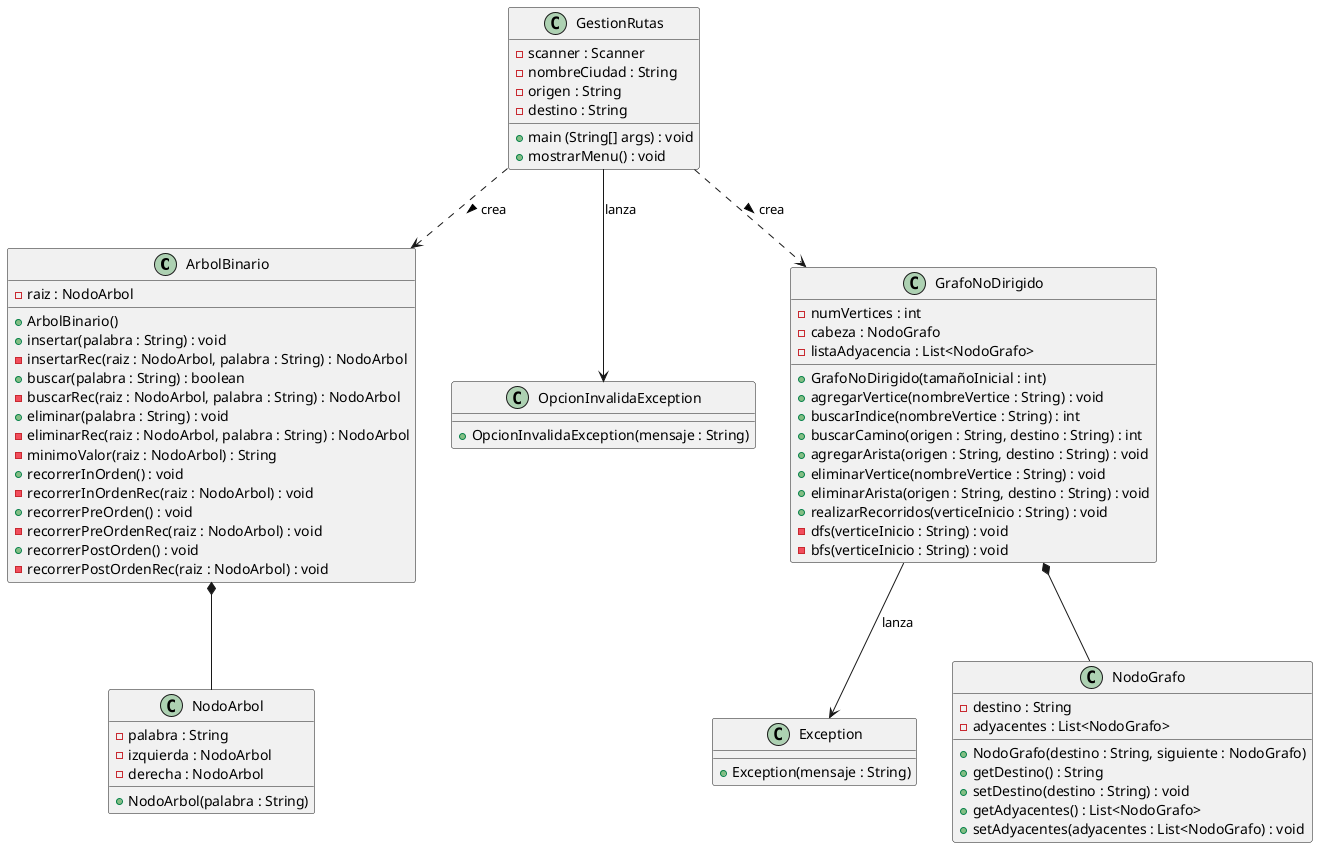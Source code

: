 @startuml GestionRutas
class ArbolBinario{
    - raiz : NodoArbol
    + ArbolBinario()
    + insertar(palabra : String) : void
    - insertarRec(raiz : NodoArbol, palabra : String) : NodoArbol
    + buscar(palabra : String) : boolean
    - buscarRec(raiz : NodoArbol, palabra : String) : NodoArbol
    + eliminar(palabra : String) : void
    - eliminarRec(raiz : NodoArbol, palabra : String) : NodoArbol
    - minimoValor(raiz : NodoArbol) : String
    + recorrerInOrden() : void
    - recorrerInOrdenRec(raiz : NodoArbol) : void
    + recorrerPreOrden() : void
    - recorrerPreOrdenRec(raiz : NodoArbol) : void
    + recorrerPostOrden() : void
    - recorrerPostOrdenRec(raiz : NodoArbol) : void
}

class GestionRutas{
    - scanner : Scanner
    - nombreCiudad : String
    - origen : String
    - destino : String
    + main (String[] args) : void 
    + mostrarMenu() : void 
}

class OpcionInvalidaException {
    + OpcionInvalidaException(mensaje : String)
}

class GrafoNoDirigido{
    - numVertices : int
    - cabeza : NodoGrafo
    - listaAdyacencia : List<NodoGrafo>
    + GrafoNoDirigido(tamañoInicial : int)
    + agregarVertice(nombreVertice : String) : void
    + buscarIndice(nombreVertice : String) : int
    + buscarCamino(origen : String, destino : String) : int
    + agregarArista(origen : String, destino : String) : void
    + eliminarVertice(nombreVertice : String) : void
    + eliminarArista(origen : String, destino : String) : void
    + realizarRecorridos(verticeInicio : String) : void
    - dfs(verticeInicio : String) : void
    - bfs(verticeInicio : String) : void
}

class Exception{
    + Exception(mensaje : String)
}

class NodoArbol{
    - palabra : String
    - izquierda : NodoArbol
    - derecha : NodoArbol
    + NodoArbol(palabra : String)
}

class NodoGrafo{
    - destino : String
    - adyacentes : List<NodoGrafo>
    + NodoGrafo(destino : String, siguiente : NodoGrafo)
    + getDestino() : String
    + setDestino(destino : String) : void
    + getAdyacentes() : List<NodoGrafo>
    + setAdyacentes(adyacentes : List<NodoGrafo) : void
}   

GestionRutas --> OpcionInvalidaException : lanza
GrafoNoDirigido --> Exception : lanza
GestionRutas ..> GrafoNoDirigido : > crea
GestionRutas ..> ArbolBinario : > crea
ArbolBinario *-- NodoArbol
GrafoNoDirigido *-- NodoGrafo 
@enduml